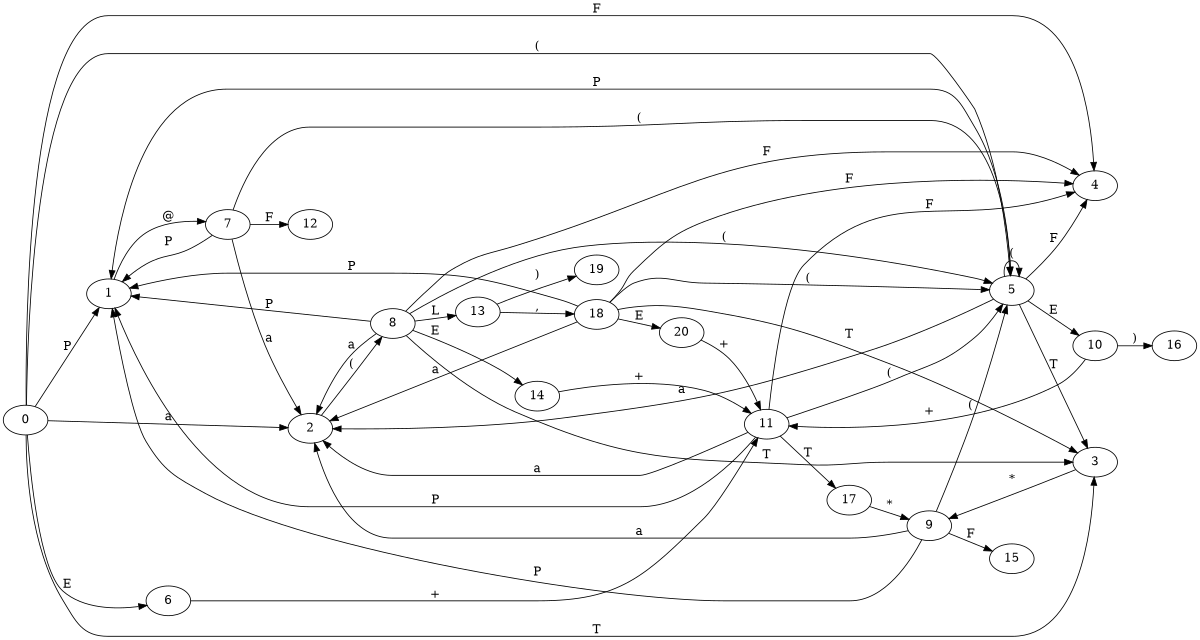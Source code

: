 digraph {
	rankdir=LR size="8,5"
	0 -> 1 [label=P]
	0 -> 2 [label=a]
	0 -> 3 [label=T]
	0 -> 4 [label=F]
	0 -> 5 [label="("]
	0 -> 6 [label=E]
	1 -> 7 [label="@"]
	2 -> 8 [label="("]
	3 -> 9 [label="*"]
	5 -> 1 [label=P]
	5 -> 2 [label=a]
	5 -> 3 [label=T]
	5 -> 4 [label=F]
	5 -> 5 [label="("]
	5 -> 10 [label=E]
	6 -> 11 [label="+"]
	7 -> 1 [label=P]
	7 -> 2 [label=a]
	7 -> 12 [label=F]
	7 -> 5 [label="("]
	8 -> 1 [label=P]
	8 -> 2 [label=a]
	8 -> 3 [label=T]
	8 -> 4 [label=F]
	8 -> 5 [label="("]
	8 -> 13 [label=L]
	8 -> 14 [label=E]
	9 -> 1 [label=P]
	9 -> 2 [label=a]
	9 -> 15 [label=F]
	9 -> 5 [label="("]
	10 -> 11 [label="+"]
	10 -> 16 [label=")"]
	11 -> 1 [label=P]
	11 -> 2 [label=a]
	11 -> 17 [label=T]
	11 -> 4 [label=F]
	11 -> 5 [label="("]
	13 -> 18 [label=","]
	13 -> 19 [label=")"]
	14 -> 11 [label="+"]
	17 -> 9 [label="*"]
	18 -> 1 [label=P]
	18 -> 2 [label=a]
	18 -> 3 [label=T]
	18 -> 4 [label=F]
	18 -> 5 [label="("]
	18 -> 20 [label=E]
	20 -> 11 [label="+"]
}
